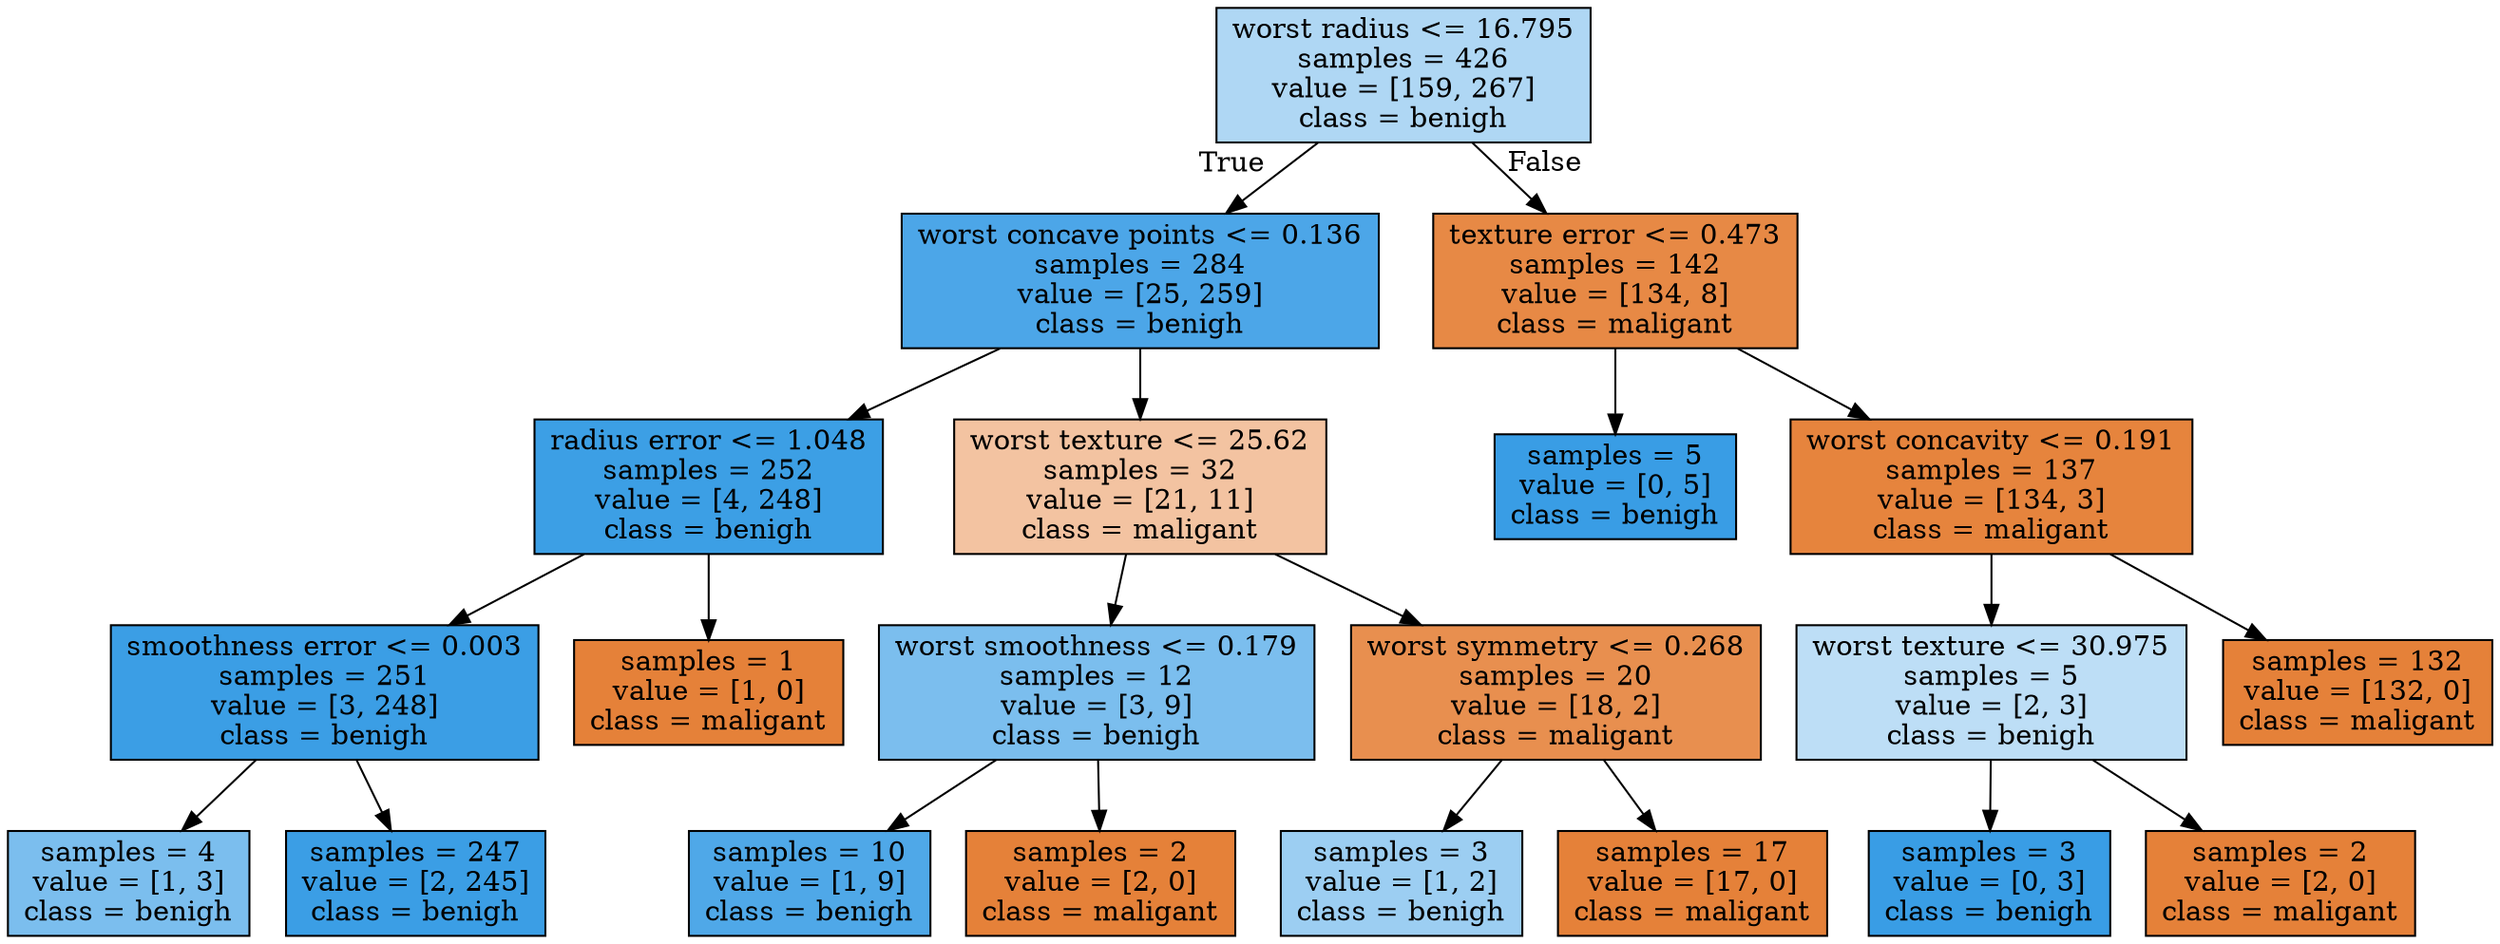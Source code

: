 digraph Tree {
node [shape=box, style="filled", color="black"] ;
0 [label="worst radius <= 16.795\nsamples = 426\nvalue = [159, 267]\nclass = benigh", fillcolor="#afd7f4"] ;
1 [label="worst concave points <= 0.136\nsamples = 284\nvalue = [25, 259]\nclass = benigh", fillcolor="#4ca6e8"] ;
0 -> 1 [labeldistance=2.5, labelangle=45, headlabel="True"] ;
2 [label="radius error <= 1.048\nsamples = 252\nvalue = [4, 248]\nclass = benigh", fillcolor="#3c9fe5"] ;
1 -> 2 ;
3 [label="smoothness error <= 0.003\nsamples = 251\nvalue = [3, 248]\nclass = benigh", fillcolor="#3b9ee5"] ;
2 -> 3 ;
4 [label="samples = 4\nvalue = [1, 3]\nclass = benigh", fillcolor="#7bbeee"] ;
3 -> 4 ;
5 [label="samples = 247\nvalue = [2, 245]\nclass = benigh", fillcolor="#3b9ee5"] ;
3 -> 5 ;
6 [label="samples = 1\nvalue = [1, 0]\nclass = maligant", fillcolor="#e58139"] ;
2 -> 6 ;
7 [label="worst texture <= 25.62\nsamples = 32\nvalue = [21, 11]\nclass = maligant", fillcolor="#f3c3a1"] ;
1 -> 7 ;
8 [label="worst smoothness <= 0.179\nsamples = 12\nvalue = [3, 9]\nclass = benigh", fillcolor="#7bbeee"] ;
7 -> 8 ;
9 [label="samples = 10\nvalue = [1, 9]\nclass = benigh", fillcolor="#4fa8e8"] ;
8 -> 9 ;
10 [label="samples = 2\nvalue = [2, 0]\nclass = maligant", fillcolor="#e58139"] ;
8 -> 10 ;
11 [label="worst symmetry <= 0.268\nsamples = 20\nvalue = [18, 2]\nclass = maligant", fillcolor="#e88f4f"] ;
7 -> 11 ;
12 [label="samples = 3\nvalue = [1, 2]\nclass = benigh", fillcolor="#9ccef2"] ;
11 -> 12 ;
13 [label="samples = 17\nvalue = [17, 0]\nclass = maligant", fillcolor="#e58139"] ;
11 -> 13 ;
14 [label="texture error <= 0.473\nsamples = 142\nvalue = [134, 8]\nclass = maligant", fillcolor="#e78945"] ;
0 -> 14 [labeldistance=2.5, labelangle=-45, headlabel="False"] ;
15 [label="samples = 5\nvalue = [0, 5]\nclass = benigh", fillcolor="#399de5"] ;
14 -> 15 ;
16 [label="worst concavity <= 0.191\nsamples = 137\nvalue = [134, 3]\nclass = maligant", fillcolor="#e6843d"] ;
14 -> 16 ;
17 [label="worst texture <= 30.975\nsamples = 5\nvalue = [2, 3]\nclass = benigh", fillcolor="#bddef6"] ;
16 -> 17 ;
18 [label="samples = 3\nvalue = [0, 3]\nclass = benigh", fillcolor="#399de5"] ;
17 -> 18 ;
19 [label="samples = 2\nvalue = [2, 0]\nclass = maligant", fillcolor="#e58139"] ;
17 -> 19 ;
20 [label="samples = 132\nvalue = [132, 0]\nclass = maligant", fillcolor="#e58139"] ;
16 -> 20 ;
}